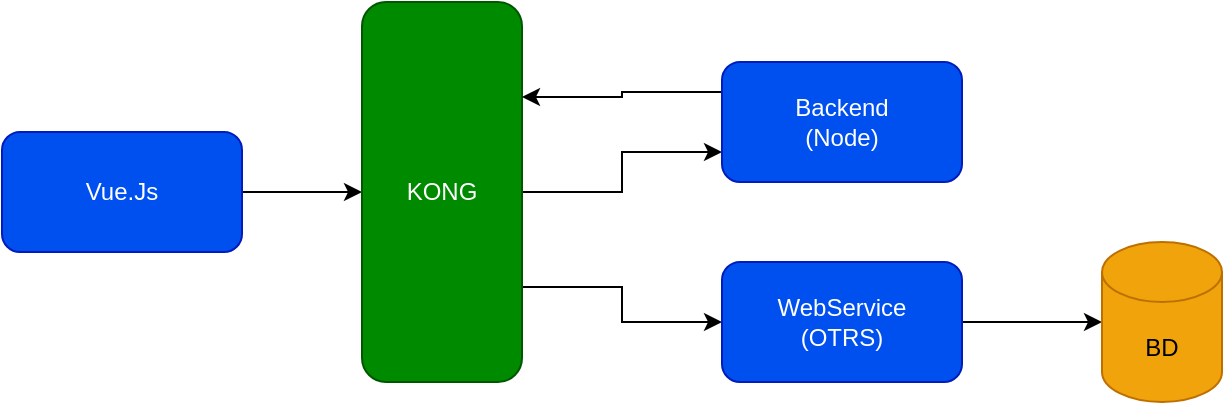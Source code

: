 <mxfile version="20.0.1" type="github"><diagram id="-f7wjck6LHzsp3y2EDjn" name="Page-1"><mxGraphModel dx="782" dy="468" grid="1" gridSize="10" guides="1" tooltips="1" connect="1" arrows="1" fold="1" page="1" pageScale="1" pageWidth="850" pageHeight="1100" math="0" shadow="0"><root><mxCell id="0"/><mxCell id="1" parent="0"/><mxCell id="LeGsktkFmS7GLlrryFGP-6" style="edgeStyle=orthogonalEdgeStyle;rounded=0;orthogonalLoop=1;jettySize=auto;html=1;" edge="1" parent="1" source="LeGsktkFmS7GLlrryFGP-1" target="LeGsktkFmS7GLlrryFGP-2"><mxGeometry relative="1" as="geometry"/></mxCell><mxCell id="LeGsktkFmS7GLlrryFGP-1" value="Vue.Js" style="rounded=1;whiteSpace=wrap;html=1;fillColor=#0050ef;fontColor=#ffffff;strokeColor=#001DBC;" vertex="1" parent="1"><mxGeometry x="160" y="115" width="120" height="60" as="geometry"/></mxCell><mxCell id="LeGsktkFmS7GLlrryFGP-7" style="edgeStyle=orthogonalEdgeStyle;rounded=0;orthogonalLoop=1;jettySize=auto;html=1;entryX=0;entryY=0.75;entryDx=0;entryDy=0;" edge="1" parent="1" source="LeGsktkFmS7GLlrryFGP-2" target="LeGsktkFmS7GLlrryFGP-3"><mxGeometry relative="1" as="geometry"/></mxCell><mxCell id="LeGsktkFmS7GLlrryFGP-8" style="edgeStyle=orthogonalEdgeStyle;rounded=0;orthogonalLoop=1;jettySize=auto;html=1;entryX=0;entryY=0.5;entryDx=0;entryDy=0;exitX=1;exitY=0.75;exitDx=0;exitDy=0;" edge="1" parent="1" source="LeGsktkFmS7GLlrryFGP-2" target="LeGsktkFmS7GLlrryFGP-4"><mxGeometry relative="1" as="geometry"/></mxCell><mxCell id="LeGsktkFmS7GLlrryFGP-2" value="KONG" style="rounded=1;whiteSpace=wrap;html=1;fillColor=#008a00;fontColor=#ffffff;strokeColor=#005700;" vertex="1" parent="1"><mxGeometry x="340" y="50" width="80" height="190" as="geometry"/></mxCell><mxCell id="LeGsktkFmS7GLlrryFGP-9" style="edgeStyle=orthogonalEdgeStyle;rounded=0;orthogonalLoop=1;jettySize=auto;html=1;entryX=1;entryY=0.25;entryDx=0;entryDy=0;exitX=0;exitY=0.25;exitDx=0;exitDy=0;" edge="1" parent="1" source="LeGsktkFmS7GLlrryFGP-3" target="LeGsktkFmS7GLlrryFGP-2"><mxGeometry relative="1" as="geometry"/></mxCell><mxCell id="LeGsktkFmS7GLlrryFGP-3" value="Backend&lt;br&gt;(Node)" style="rounded=1;whiteSpace=wrap;html=1;fillColor=#0050ef;fontColor=#ffffff;strokeColor=#001DBC;" vertex="1" parent="1"><mxGeometry x="520" y="80" width="120" height="60" as="geometry"/></mxCell><mxCell id="LeGsktkFmS7GLlrryFGP-10" style="edgeStyle=orthogonalEdgeStyle;rounded=0;orthogonalLoop=1;jettySize=auto;html=1;entryX=0;entryY=0.5;entryDx=0;entryDy=0;entryPerimeter=0;" edge="1" parent="1" source="LeGsktkFmS7GLlrryFGP-4" target="LeGsktkFmS7GLlrryFGP-5"><mxGeometry relative="1" as="geometry"/></mxCell><mxCell id="LeGsktkFmS7GLlrryFGP-4" value="WebService&lt;br&gt;(OTRS)" style="rounded=1;whiteSpace=wrap;html=1;fillColor=#0050ef;fontColor=#ffffff;strokeColor=#001DBC;" vertex="1" parent="1"><mxGeometry x="520" y="180" width="120" height="60" as="geometry"/></mxCell><mxCell id="LeGsktkFmS7GLlrryFGP-5" value="BD" style="shape=cylinder3;whiteSpace=wrap;html=1;boundedLbl=1;backgroundOutline=1;size=15;fillColor=#f0a30a;fontColor=#000000;strokeColor=#BD7000;" vertex="1" parent="1"><mxGeometry x="710" y="170" width="60" height="80" as="geometry"/></mxCell></root></mxGraphModel></diagram></mxfile>